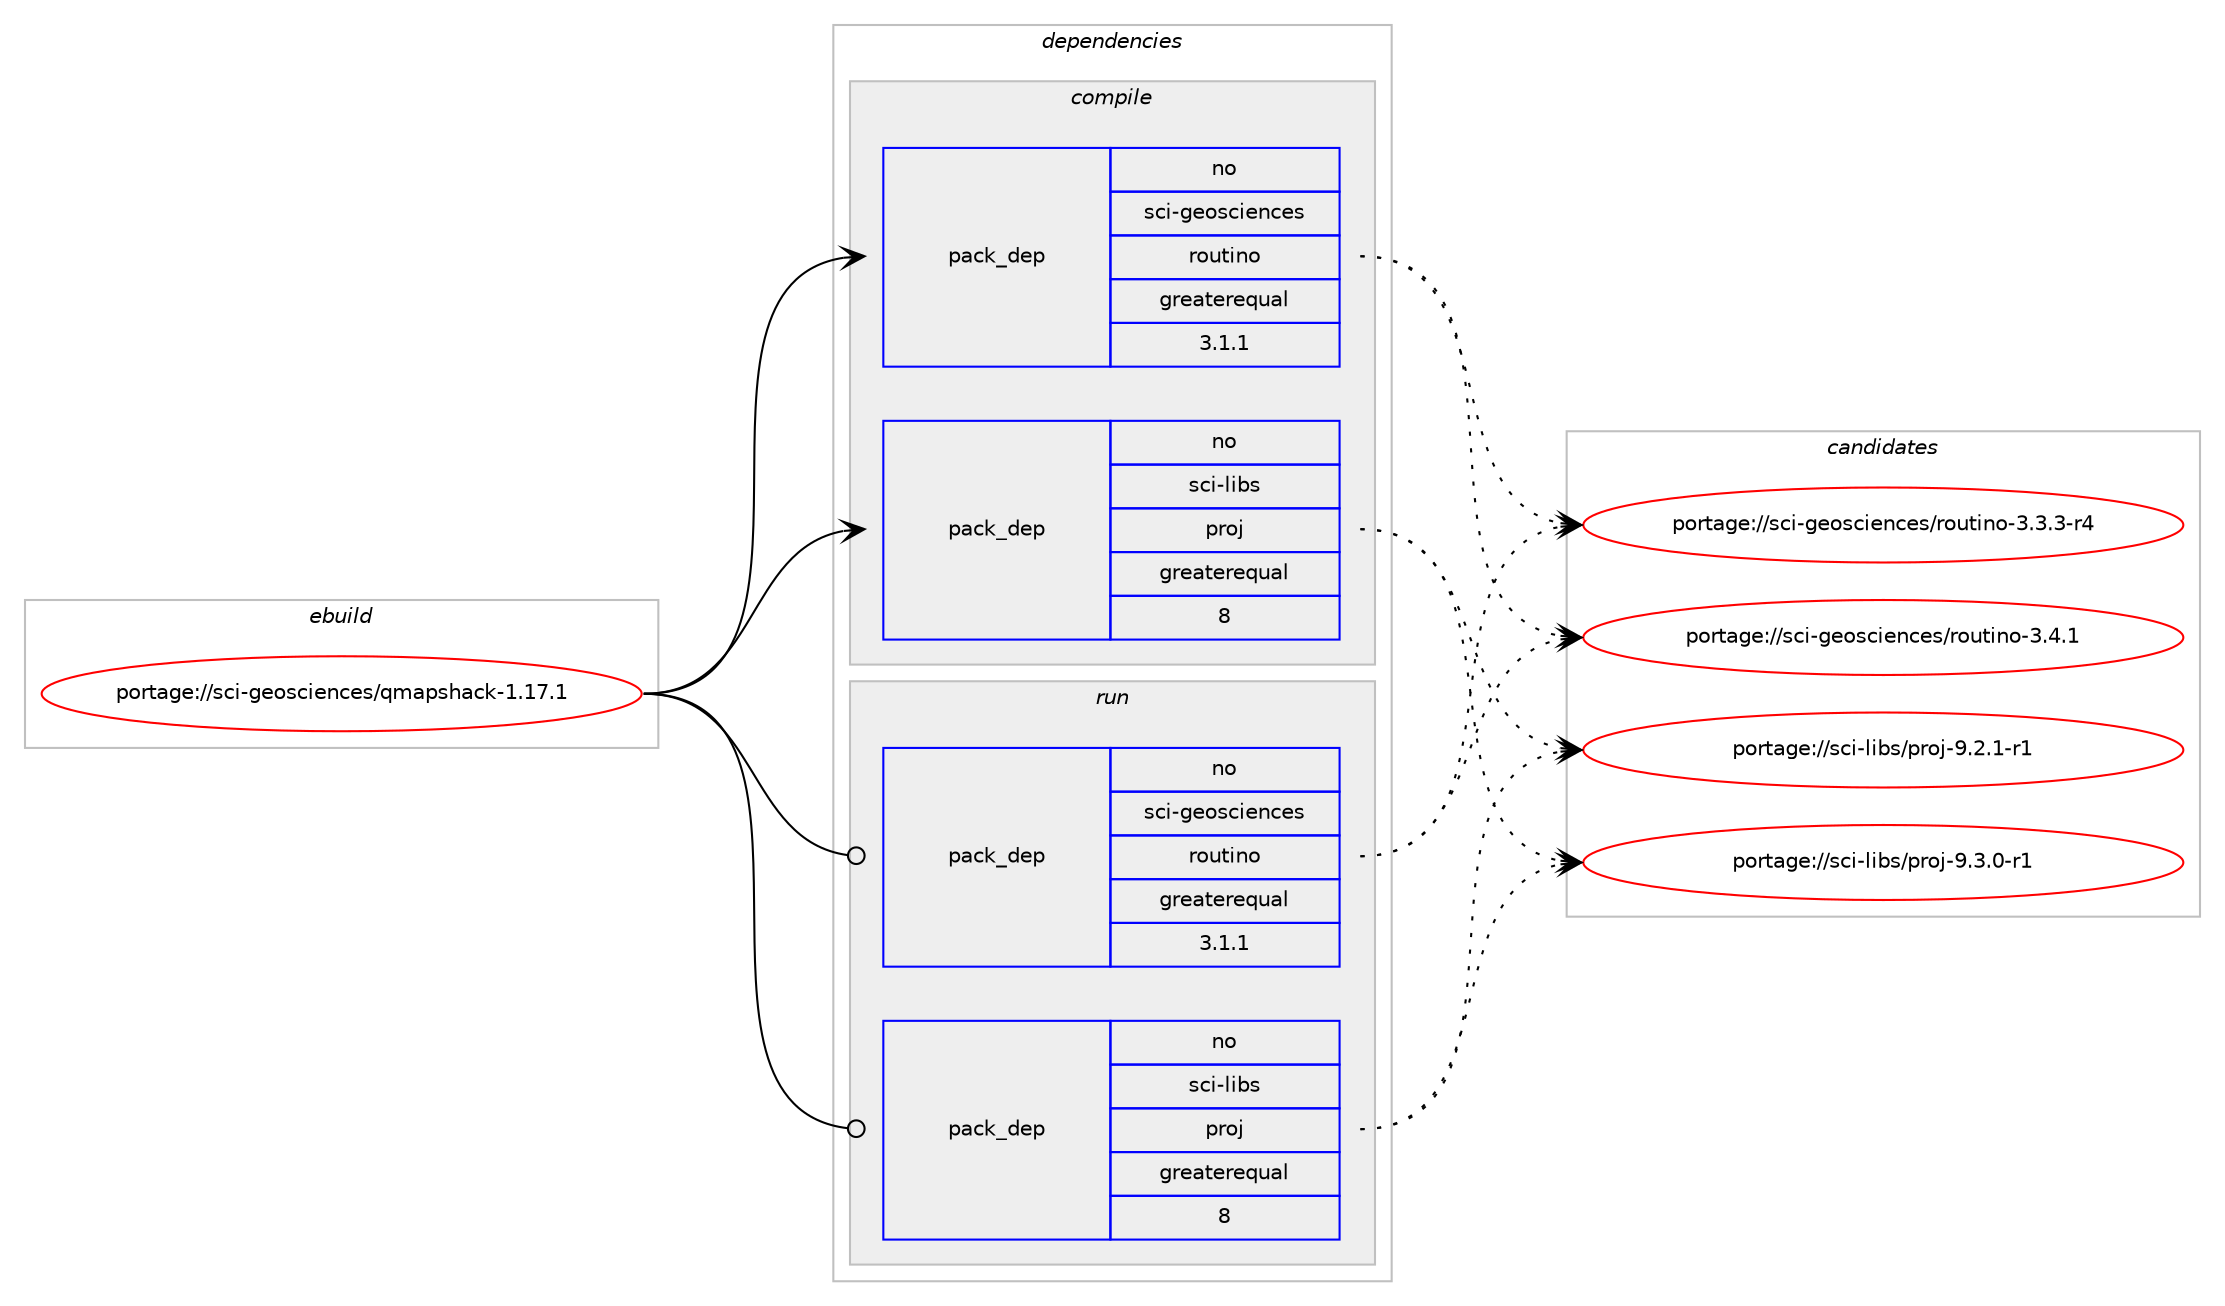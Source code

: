 digraph prolog {

# *************
# Graph options
# *************

newrank=true;
concentrate=true;
compound=true;
graph [rankdir=LR,fontname=Helvetica,fontsize=10,ranksep=1.5];#, ranksep=2.5, nodesep=0.2];
edge  [arrowhead=vee];
node  [fontname=Helvetica,fontsize=10];

# **********
# The ebuild
# **********

subgraph cluster_leftcol {
color=gray;
rank=same;
label=<<i>ebuild</i>>;
id [label="portage://sci-geosciences/qmapshack-1.17.1", color=red, width=4, href="../sci-geosciences/qmapshack-1.17.1.svg"];
}

# ****************
# The dependencies
# ****************

subgraph cluster_midcol {
color=gray;
label=<<i>dependencies</i>>;
subgraph cluster_compile {
fillcolor="#eeeeee";
style=filled;
label=<<i>compile</i>>;
# *** BEGIN UNKNOWN DEPENDENCY TYPE (TODO) ***
# id -> package_dependency(portage://sci-geosciences/qmapshack-1.17.1,install,no,dev-libs,quazip,none,[,,],[slot(0),equal],[use(enable(qt5),positive)])
# *** END UNKNOWN DEPENDENCY TYPE (TODO) ***

# *** BEGIN UNKNOWN DEPENDENCY TYPE (TODO) ***
# id -> package_dependency(portage://sci-geosciences/qmapshack-1.17.1,install,no,dev-qt,designer,none,[,,],[slot(5)],[])
# *** END UNKNOWN DEPENDENCY TYPE (TODO) ***

# *** BEGIN UNKNOWN DEPENDENCY TYPE (TODO) ***
# id -> package_dependency(portage://sci-geosciences/qmapshack-1.17.1,install,no,dev-qt,qtdbus,none,[,,],[slot(5)],[])
# *** END UNKNOWN DEPENDENCY TYPE (TODO) ***

# *** BEGIN UNKNOWN DEPENDENCY TYPE (TODO) ***
# id -> package_dependency(portage://sci-geosciences/qmapshack-1.17.1,install,no,dev-qt,qtdeclarative,none,[,,],[slot(5)],[use(enable(widgets),none)])
# *** END UNKNOWN DEPENDENCY TYPE (TODO) ***

# *** BEGIN UNKNOWN DEPENDENCY TYPE (TODO) ***
# id -> package_dependency(portage://sci-geosciences/qmapshack-1.17.1,install,no,dev-qt,qthelp,none,[,,],[slot(5)],[])
# *** END UNKNOWN DEPENDENCY TYPE (TODO) ***

# *** BEGIN UNKNOWN DEPENDENCY TYPE (TODO) ***
# id -> package_dependency(portage://sci-geosciences/qmapshack-1.17.1,install,no,dev-qt,qtnetwork,none,[,,],[slot(5)],[use(enable(ssl),none)])
# *** END UNKNOWN DEPENDENCY TYPE (TODO) ***

# *** BEGIN UNKNOWN DEPENDENCY TYPE (TODO) ***
# id -> package_dependency(portage://sci-geosciences/qmapshack-1.17.1,install,no,dev-qt,qtprintsupport,none,[,,],[slot(5)],[])
# *** END UNKNOWN DEPENDENCY TYPE (TODO) ***

# *** BEGIN UNKNOWN DEPENDENCY TYPE (TODO) ***
# id -> package_dependency(portage://sci-geosciences/qmapshack-1.17.1,install,no,dev-qt,qtsql,none,[,,],[slot(5)],[])
# *** END UNKNOWN DEPENDENCY TYPE (TODO) ***

# *** BEGIN UNKNOWN DEPENDENCY TYPE (TODO) ***
# id -> package_dependency(portage://sci-geosciences/qmapshack-1.17.1,install,no,dev-qt,qtwebengine,none,[,,],[slot(5)],[use(enable(widgets),none)])
# *** END UNKNOWN DEPENDENCY TYPE (TODO) ***

subgraph pack543 {
dependency1621 [label=<<TABLE BORDER="0" CELLBORDER="1" CELLSPACING="0" CELLPADDING="4" WIDTH="220"><TR><TD ROWSPAN="6" CELLPADDING="30">pack_dep</TD></TR><TR><TD WIDTH="110">no</TD></TR><TR><TD>sci-geosciences</TD></TR><TR><TD>routino</TD></TR><TR><TD>greaterequal</TD></TR><TR><TD>3.1.1</TD></TR></TABLE>>, shape=none, color=blue];
}
id:e -> dependency1621:w [weight=20,style="solid",arrowhead="vee"];
# *** BEGIN UNKNOWN DEPENDENCY TYPE (TODO) ***
# id -> package_dependency(portage://sci-geosciences/qmapshack-1.17.1,install,no,sci-libs,alglib,none,[,,],[],[])
# *** END UNKNOWN DEPENDENCY TYPE (TODO) ***

# *** BEGIN UNKNOWN DEPENDENCY TYPE (TODO) ***
# id -> package_dependency(portage://sci-geosciences/qmapshack-1.17.1,install,no,sci-libs,gdal,none,[,,],any_same_slot,[])
# *** END UNKNOWN DEPENDENCY TYPE (TODO) ***

subgraph pack544 {
dependency1622 [label=<<TABLE BORDER="0" CELLBORDER="1" CELLSPACING="0" CELLPADDING="4" WIDTH="220"><TR><TD ROWSPAN="6" CELLPADDING="30">pack_dep</TD></TR><TR><TD WIDTH="110">no</TD></TR><TR><TD>sci-libs</TD></TR><TR><TD>proj</TD></TR><TR><TD>greaterequal</TD></TR><TR><TD>8</TD></TR></TABLE>>, shape=none, color=blue];
}
id:e -> dependency1622:w [weight=20,style="solid",arrowhead="vee"];
}
subgraph cluster_compileandrun {
fillcolor="#eeeeee";
style=filled;
label=<<i>compile and run</i>>;
}
subgraph cluster_run {
fillcolor="#eeeeee";
style=filled;
label=<<i>run</i>>;
# *** BEGIN UNKNOWN DEPENDENCY TYPE (TODO) ***
# id -> package_dependency(portage://sci-geosciences/qmapshack-1.17.1,run,no,dev-libs,quazip,none,[,,],[slot(0),equal],[use(enable(qt5),positive)])
# *** END UNKNOWN DEPENDENCY TYPE (TODO) ***

# *** BEGIN UNKNOWN DEPENDENCY TYPE (TODO) ***
# id -> package_dependency(portage://sci-geosciences/qmapshack-1.17.1,run,no,dev-qt,designer,none,[,,],[slot(5)],[])
# *** END UNKNOWN DEPENDENCY TYPE (TODO) ***

# *** BEGIN UNKNOWN DEPENDENCY TYPE (TODO) ***
# id -> package_dependency(portage://sci-geosciences/qmapshack-1.17.1,run,no,dev-qt,qtdbus,none,[,,],[slot(5)],[])
# *** END UNKNOWN DEPENDENCY TYPE (TODO) ***

# *** BEGIN UNKNOWN DEPENDENCY TYPE (TODO) ***
# id -> package_dependency(portage://sci-geosciences/qmapshack-1.17.1,run,no,dev-qt,qtdeclarative,none,[,,],[slot(5)],[use(enable(widgets),none)])
# *** END UNKNOWN DEPENDENCY TYPE (TODO) ***

# *** BEGIN UNKNOWN DEPENDENCY TYPE (TODO) ***
# id -> package_dependency(portage://sci-geosciences/qmapshack-1.17.1,run,no,dev-qt,qthelp,none,[,,],[slot(5)],[])
# *** END UNKNOWN DEPENDENCY TYPE (TODO) ***

# *** BEGIN UNKNOWN DEPENDENCY TYPE (TODO) ***
# id -> package_dependency(portage://sci-geosciences/qmapshack-1.17.1,run,no,dev-qt,qtnetwork,none,[,,],[slot(5)],[use(enable(ssl),none)])
# *** END UNKNOWN DEPENDENCY TYPE (TODO) ***

# *** BEGIN UNKNOWN DEPENDENCY TYPE (TODO) ***
# id -> package_dependency(portage://sci-geosciences/qmapshack-1.17.1,run,no,dev-qt,qtprintsupport,none,[,,],[slot(5)],[])
# *** END UNKNOWN DEPENDENCY TYPE (TODO) ***

# *** BEGIN UNKNOWN DEPENDENCY TYPE (TODO) ***
# id -> package_dependency(portage://sci-geosciences/qmapshack-1.17.1,run,no,dev-qt,qtsql,none,[,,],[slot(5)],[])
# *** END UNKNOWN DEPENDENCY TYPE (TODO) ***

# *** BEGIN UNKNOWN DEPENDENCY TYPE (TODO) ***
# id -> package_dependency(portage://sci-geosciences/qmapshack-1.17.1,run,no,dev-qt,qtwebengine,none,[,,],[slot(5)],[use(enable(widgets),none)])
# *** END UNKNOWN DEPENDENCY TYPE (TODO) ***

subgraph pack545 {
dependency1623 [label=<<TABLE BORDER="0" CELLBORDER="1" CELLSPACING="0" CELLPADDING="4" WIDTH="220"><TR><TD ROWSPAN="6" CELLPADDING="30">pack_dep</TD></TR><TR><TD WIDTH="110">no</TD></TR><TR><TD>sci-geosciences</TD></TR><TR><TD>routino</TD></TR><TR><TD>greaterequal</TD></TR><TR><TD>3.1.1</TD></TR></TABLE>>, shape=none, color=blue];
}
id:e -> dependency1623:w [weight=20,style="solid",arrowhead="odot"];
# *** BEGIN UNKNOWN DEPENDENCY TYPE (TODO) ***
# id -> package_dependency(portage://sci-geosciences/qmapshack-1.17.1,run,no,sci-libs,alglib,none,[,,],[],[])
# *** END UNKNOWN DEPENDENCY TYPE (TODO) ***

# *** BEGIN UNKNOWN DEPENDENCY TYPE (TODO) ***
# id -> package_dependency(portage://sci-geosciences/qmapshack-1.17.1,run,no,sci-libs,gdal,none,[,,],any_same_slot,[])
# *** END UNKNOWN DEPENDENCY TYPE (TODO) ***

subgraph pack546 {
dependency1624 [label=<<TABLE BORDER="0" CELLBORDER="1" CELLSPACING="0" CELLPADDING="4" WIDTH="220"><TR><TD ROWSPAN="6" CELLPADDING="30">pack_dep</TD></TR><TR><TD WIDTH="110">no</TD></TR><TR><TD>sci-libs</TD></TR><TR><TD>proj</TD></TR><TR><TD>greaterequal</TD></TR><TR><TD>8</TD></TR></TABLE>>, shape=none, color=blue];
}
id:e -> dependency1624:w [weight=20,style="solid",arrowhead="odot"];
}
}

# **************
# The candidates
# **************

subgraph cluster_choices {
rank=same;
color=gray;
label=<<i>candidates</i>>;

subgraph choice543 {
color=black;
nodesep=1;
choice11599105451031011111159910510111099101115471141111171161051101114551465146514511452 [label="portage://sci-geosciences/routino-3.3.3-r4", color=red, width=4,href="../sci-geosciences/routino-3.3.3-r4.svg"];
choice1159910545103101111115991051011109910111547114111117116105110111455146524649 [label="portage://sci-geosciences/routino-3.4.1", color=red, width=4,href="../sci-geosciences/routino-3.4.1.svg"];
dependency1621:e -> choice11599105451031011111159910510111099101115471141111171161051101114551465146514511452:w [style=dotted,weight="100"];
dependency1621:e -> choice1159910545103101111115991051011109910111547114111117116105110111455146524649:w [style=dotted,weight="100"];
}
subgraph choice544 {
color=black;
nodesep=1;
choice115991054510810598115471121141111064557465046494511449 [label="portage://sci-libs/proj-9.2.1-r1", color=red, width=4,href="../sci-libs/proj-9.2.1-r1.svg"];
choice115991054510810598115471121141111064557465146484511449 [label="portage://sci-libs/proj-9.3.0-r1", color=red, width=4,href="../sci-libs/proj-9.3.0-r1.svg"];
dependency1622:e -> choice115991054510810598115471121141111064557465046494511449:w [style=dotted,weight="100"];
dependency1622:e -> choice115991054510810598115471121141111064557465146484511449:w [style=dotted,weight="100"];
}
subgraph choice545 {
color=black;
nodesep=1;
choice11599105451031011111159910510111099101115471141111171161051101114551465146514511452 [label="portage://sci-geosciences/routino-3.3.3-r4", color=red, width=4,href="../sci-geosciences/routino-3.3.3-r4.svg"];
choice1159910545103101111115991051011109910111547114111117116105110111455146524649 [label="portage://sci-geosciences/routino-3.4.1", color=red, width=4,href="../sci-geosciences/routino-3.4.1.svg"];
dependency1623:e -> choice11599105451031011111159910510111099101115471141111171161051101114551465146514511452:w [style=dotted,weight="100"];
dependency1623:e -> choice1159910545103101111115991051011109910111547114111117116105110111455146524649:w [style=dotted,weight="100"];
}
subgraph choice546 {
color=black;
nodesep=1;
choice115991054510810598115471121141111064557465046494511449 [label="portage://sci-libs/proj-9.2.1-r1", color=red, width=4,href="../sci-libs/proj-9.2.1-r1.svg"];
choice115991054510810598115471121141111064557465146484511449 [label="portage://sci-libs/proj-9.3.0-r1", color=red, width=4,href="../sci-libs/proj-9.3.0-r1.svg"];
dependency1624:e -> choice115991054510810598115471121141111064557465046494511449:w [style=dotted,weight="100"];
dependency1624:e -> choice115991054510810598115471121141111064557465146484511449:w [style=dotted,weight="100"];
}
}

}
